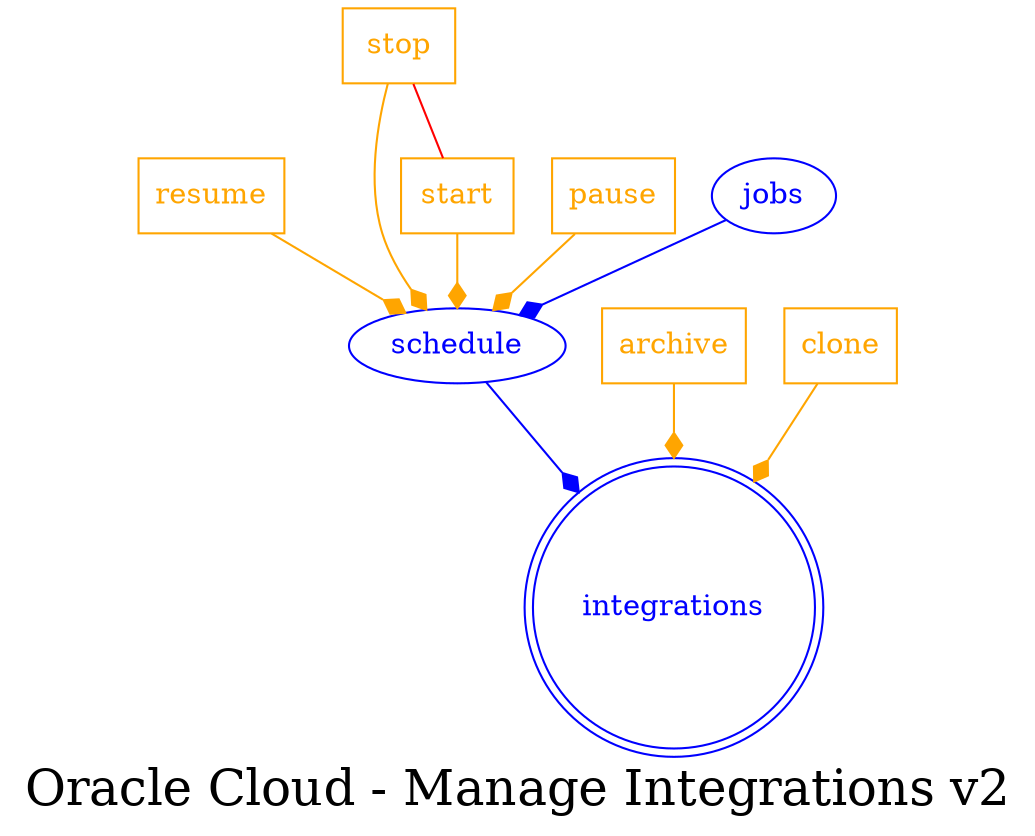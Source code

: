 digraph LexiconGraph {
graph[label="Oracle Cloud - Manage Integrations v2", fontsize=24]
splines=true
"integrations" [color=blue, fontcolor=blue, shape=doublecircle]
"schedule" -> "integrations" [color=blue, fontcolor=blue, arrowhead=diamond, arrowtail=none]
"schedule" [color=blue, fontcolor=blue, shape=ellipse]
"resume" [color=orange, fontcolor=orange, shape=box]
"resume" -> "schedule" [color=orange, fontcolor=orange, arrowhead=diamond, arrowtail=none]
"stop" [color=orange, fontcolor=orange, shape=box]
"stop" -> "schedule" [color=orange, fontcolor=orange, arrowhead=diamond, arrowtail=none]
"pause" [color=orange, fontcolor=orange, shape=box]
"pause" -> "schedule" [color=orange, fontcolor=orange, arrowhead=diamond, arrowtail=none]
"jobs" -> "schedule" [color=blue, fontcolor=blue, arrowhead=diamond, arrowtail=none]
"jobs" [color=blue, fontcolor=blue, shape=ellipse]
"start" [color=orange, fontcolor=orange, shape=box]
"start" -> "schedule" [color=orange, fontcolor=orange, arrowhead=diamond, arrowtail=none]
"stop" -> "start" [color=red, fontcolor=red, arrowhead=none, arrowtail=none]
"archive" [color=orange, fontcolor=orange, shape=box]
"archive" -> "integrations" [color=orange, fontcolor=orange, arrowhead=diamond, arrowtail=none]
"clone" [color=orange, fontcolor=orange, shape=box]
"clone" -> "integrations" [color=orange, fontcolor=orange, arrowhead=diamond, arrowtail=none]
}
